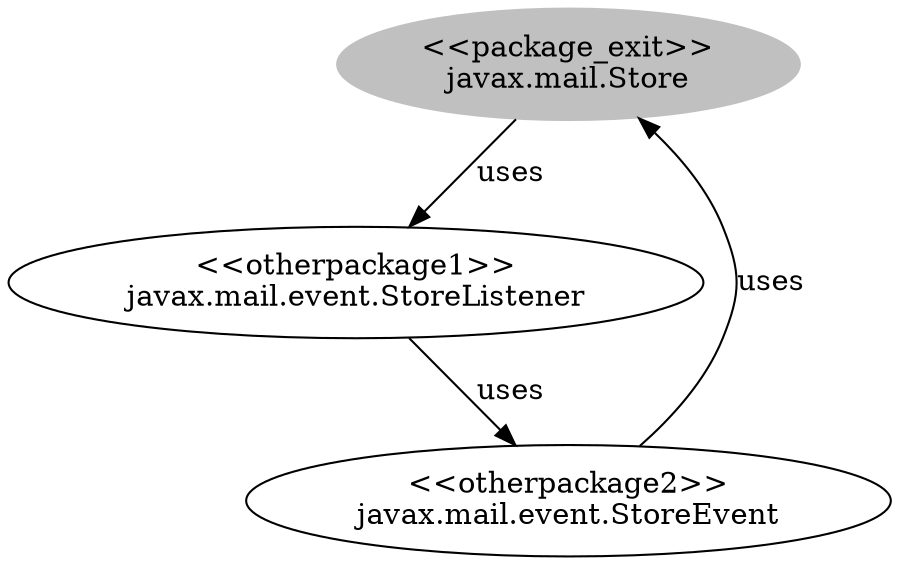 digraph cd {
	javax_mail_Store [label="<<package_exit>>
javax.mail.Store",style=filled,color="grey"];
	javax_mail_event_StoreListener [label="<<otherpackage1>>
javax.mail.event.StoreListener"];
	javax_mail_event_StoreEvent [label="<<otherpackage2>>
javax.mail.event.StoreEvent"];
	javax_mail_Store -> javax_mail_event_StoreListener [label=uses];
	javax_mail_event_StoreEvent -> javax_mail_Store [label=uses];
	javax_mail_event_StoreListener -> javax_mail_event_StoreEvent [label=uses];
}
